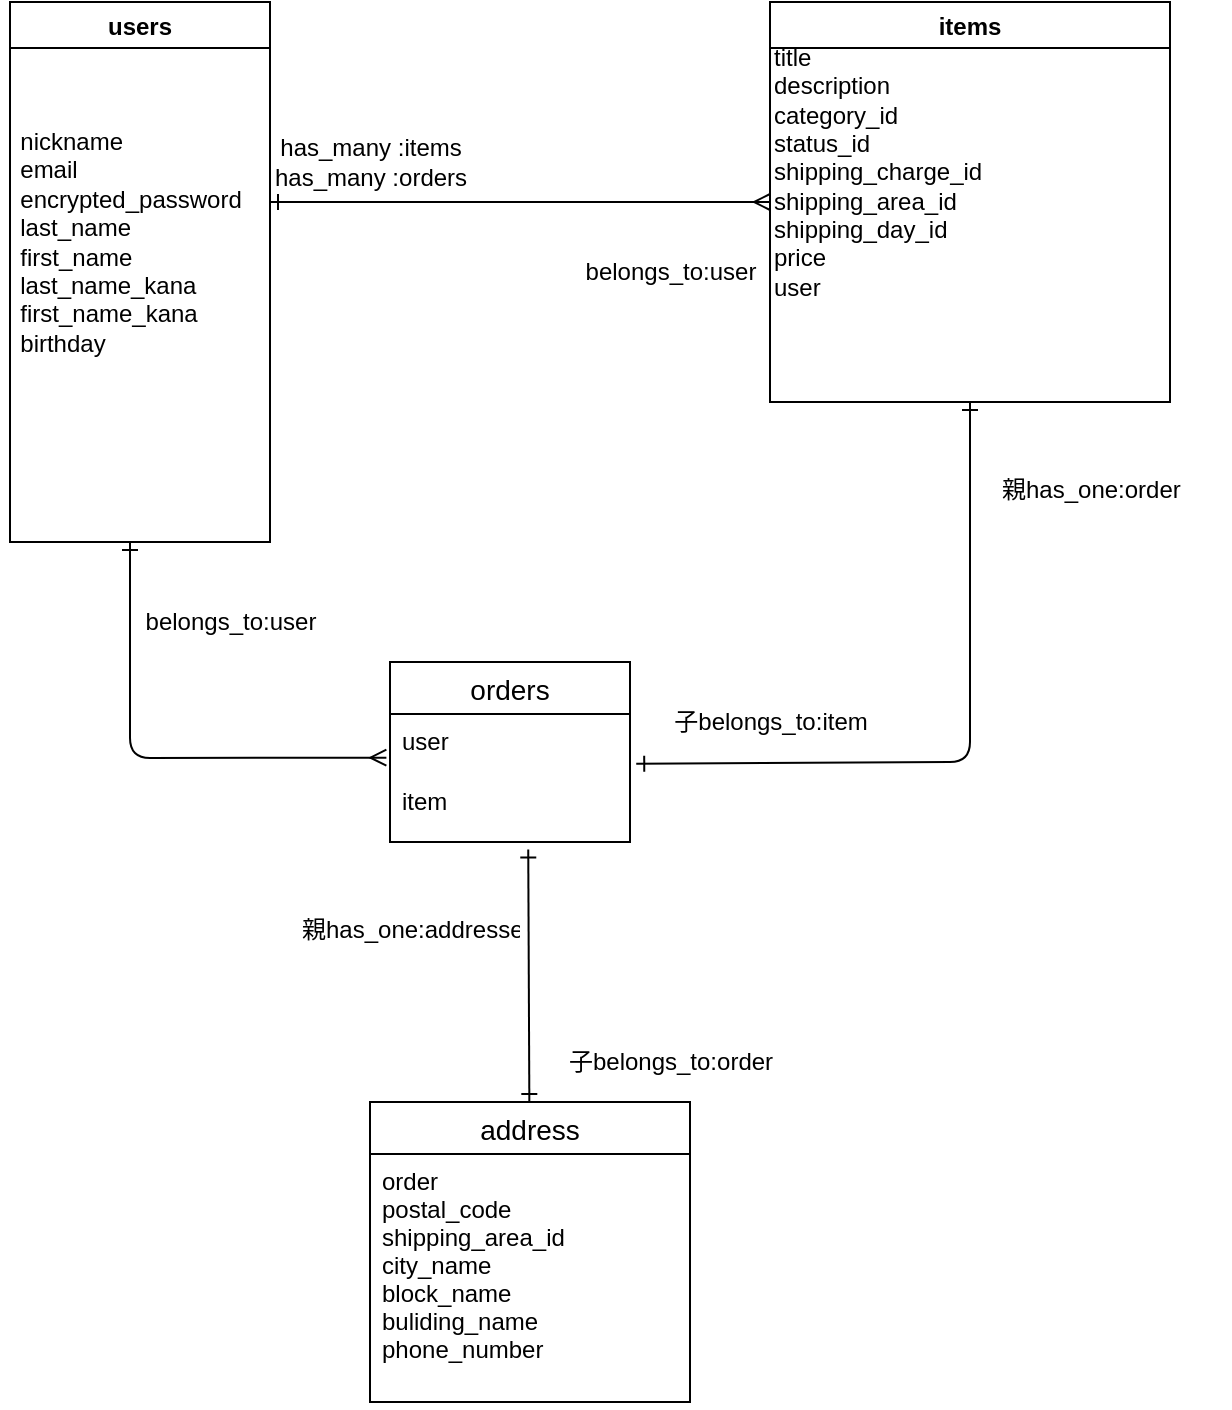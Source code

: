 <mxfile>
    <diagram id="1JlXUcEA9N3EgkqYeCAI" name="ページ1">
        <mxGraphModel dx="430" dy="331" grid="1" gridSize="10" guides="1" tooltips="1" connect="1" arrows="1" fold="1" page="1" pageScale="1" pageWidth="827" pageHeight="1169" math="0" shadow="0">
            <root>
                <mxCell id="0"/>
                <mxCell id="1" parent="0"/>
                <mxCell id="32" style="edgeStyle=none;html=1;entryX=0;entryY=0.5;entryDx=0;entryDy=0;endArrow=ERmany;endFill=0;startArrow=ERone;startFill=0;" edge="1" parent="1" target="13">
                    <mxGeometry relative="1" as="geometry">
                        <mxPoint x="150" y="440" as="sourcePoint"/>
                    </mxGeometry>
                </mxCell>
                <mxCell id="37" style="edgeStyle=none;html=1;entryX=-0.015;entryY=0.728;entryDx=0;entryDy=0;entryPerimeter=0;startArrow=ERone;startFill=0;endArrow=ERmany;endFill=0;" edge="1" parent="1" target="35">
                    <mxGeometry relative="1" as="geometry">
                        <mxPoint x="80" y="610" as="sourcePoint"/>
                        <Array as="points">
                            <mxPoint x="80" y="718"/>
                        </Array>
                    </mxGeometry>
                </mxCell>
                <mxCell id="11" value="users" style="swimlane;" parent="1" vertex="1">
                    <mxGeometry x="20" y="340" width="130" height="270" as="geometry"/>
                </mxCell>
                <mxCell id="12" value="&lt;div style=&quot;text-align: left&quot;&gt;&lt;span&gt;nickname&lt;/span&gt;&lt;/div&gt;&lt;div style=&quot;text-align: left&quot;&gt;&lt;span&gt;email&lt;/span&gt;&lt;/div&gt;&lt;div style=&quot;text-align: left&quot;&gt;&lt;span&gt;encrypted_password&lt;/span&gt;&lt;/div&gt;&lt;div style=&quot;text-align: left&quot;&gt;&lt;span&gt;last_name&lt;/span&gt;&lt;/div&gt;&lt;div style=&quot;text-align: left&quot;&gt;&lt;span&gt;first_name&lt;/span&gt;&lt;/div&gt;&lt;div style=&quot;text-align: left&quot;&gt;&lt;span&gt;last_name_kana&lt;/span&gt;&lt;/div&gt;&lt;div style=&quot;text-align: left&quot;&gt;&lt;span&gt;first_name_kana&lt;/span&gt;&lt;/div&gt;&lt;div style=&quot;text-align: left&quot;&gt;&lt;span&gt;birthday&lt;/span&gt;&lt;/div&gt;" style="text;html=1;align=center;verticalAlign=middle;resizable=0;points=[];autosize=1;strokeColor=none;fillColor=none;" parent="11" vertex="1">
                    <mxGeometry x="-5" y="60" width="130" height="120" as="geometry"/>
                </mxCell>
                <mxCell id="13" value="items" style="swimlane;" parent="1" vertex="1">
                    <mxGeometry x="400" y="340" width="200" height="200" as="geometry"/>
                </mxCell>
                <mxCell id="14" value="title&lt;br&gt;description&lt;br&gt;category_id&lt;br&gt;status_id&lt;br&gt;shipping_charge_id&lt;br&gt;shipping_area_id&lt;br&gt;shipping_day_id&lt;br&gt;price&lt;br&gt;user" style="text;html=1;align=left;verticalAlign=middle;resizable=0;points=[];autosize=1;strokeColor=none;fillColor=none;" parent="13" vertex="1">
                    <mxGeometry y="20" width="120" height="130" as="geometry"/>
                </mxCell>
                <mxCell id="33" value="orders" style="swimlane;fontStyle=0;childLayout=stackLayout;horizontal=1;startSize=26;horizontalStack=0;resizeParent=1;resizeParentMax=0;resizeLast=0;collapsible=1;marginBottom=0;align=center;fontSize=14;" vertex="1" parent="1">
                    <mxGeometry x="210" y="670" width="120" height="90" as="geometry"/>
                </mxCell>
                <mxCell id="35" value="user" style="text;strokeColor=none;fillColor=none;spacingLeft=4;spacingRight=4;overflow=hidden;rotatable=0;points=[[0,0.5],[1,0.5]];portConstraint=eastwest;fontSize=12;" vertex="1" parent="33">
                    <mxGeometry y="26" width="120" height="30" as="geometry"/>
                </mxCell>
                <mxCell id="36" value="item" style="text;strokeColor=none;fillColor=none;spacingLeft=4;spacingRight=4;overflow=hidden;rotatable=0;points=[[0,0.5],[1,0.5]];portConstraint=eastwest;fontSize=12;" vertex="1" parent="33">
                    <mxGeometry y="56" width="120" height="34" as="geometry"/>
                </mxCell>
                <mxCell id="39" style="edgeStyle=none;html=1;startArrow=ERone;startFill=0;endArrow=ERone;endFill=0;exitX=1.026;exitY=0.829;exitDx=0;exitDy=0;exitPerimeter=0;entryX=0.5;entryY=1;entryDx=0;entryDy=0;" edge="1" parent="1" source="35" target="13">
                    <mxGeometry relative="1" as="geometry">
                        <mxPoint x="520" y="610" as="targetPoint"/>
                        <mxPoint x="410" y="720" as="sourcePoint"/>
                        <Array as="points">
                            <mxPoint x="500" y="720"/>
                        </Array>
                    </mxGeometry>
                </mxCell>
                <mxCell id="41" value="親has_one:order&#10;" style="text;strokeColor=none;fillColor=none;spacingLeft=4;spacingRight=4;overflow=hidden;rotatable=0;points=[[0,0.5],[1,0.5]];portConstraint=eastwest;fontSize=12;" vertex="1" parent="1">
                    <mxGeometry x="510" y="570" width="120" height="30" as="geometry"/>
                </mxCell>
                <mxCell id="42" value="子belongs_to:item&lt;br&gt;" style="text;html=1;align=center;verticalAlign=middle;resizable=0;points=[];autosize=1;strokeColor=none;fillColor=none;" vertex="1" parent="1">
                    <mxGeometry x="345" y="690" width="110" height="20" as="geometry"/>
                </mxCell>
                <mxCell id="44" value="has_many :items&lt;br&gt;has_many :orders" style="text;html=1;align=center;verticalAlign=middle;resizable=0;points=[];autosize=1;strokeColor=none;fillColor=none;" vertex="1" parent="1">
                    <mxGeometry x="145" y="405" width="110" height="30" as="geometry"/>
                </mxCell>
                <mxCell id="45" value="belongs_to:user&lt;br&gt;" style="text;html=1;align=center;verticalAlign=middle;resizable=0;points=[];autosize=1;strokeColor=none;fillColor=none;" vertex="1" parent="1">
                    <mxGeometry x="80" y="640" width="100" height="20" as="geometry"/>
                </mxCell>
                <mxCell id="46" value="belongs_to:user&lt;br&gt;" style="text;html=1;align=center;verticalAlign=middle;resizable=0;points=[];autosize=1;strokeColor=none;fillColor=none;" vertex="1" parent="1">
                    <mxGeometry x="300" y="465" width="100" height="20" as="geometry"/>
                </mxCell>
                <mxCell id="58" style="edgeStyle=none;html=1;entryX=0.576;entryY=1.111;entryDx=0;entryDy=0;entryPerimeter=0;startArrow=ERone;startFill=0;endArrow=ERone;endFill=0;" edge="1" parent="1" source="54" target="36">
                    <mxGeometry relative="1" as="geometry"/>
                </mxCell>
                <mxCell id="54" value="address" style="swimlane;fontStyle=0;childLayout=stackLayout;horizontal=1;startSize=26;horizontalStack=0;resizeParent=1;resizeParentMax=0;resizeLast=0;collapsible=1;marginBottom=0;align=center;fontSize=14;" vertex="1" parent="1">
                    <mxGeometry x="200" y="890" width="160" height="150" as="geometry"/>
                </mxCell>
                <mxCell id="56" value="order&#10;postal_code&#10;shipping_area_id&#10;city_name&#10;block_name&#10;buliding_name&#10;phone_number" style="text;strokeColor=none;fillColor=none;spacingLeft=4;spacingRight=4;overflow=hidden;rotatable=0;points=[[0,0.5],[1,0.5]];portConstraint=eastwest;fontSize=12;" vertex="1" parent="54">
                    <mxGeometry y="26" width="160" height="124" as="geometry"/>
                </mxCell>
                <mxCell id="60" value="子belongs_to:order" style="text;html=1;align=center;verticalAlign=middle;resizable=0;points=[];autosize=1;strokeColor=none;fillColor=none;" vertex="1" parent="1">
                    <mxGeometry x="290" y="860" width="120" height="20" as="geometry"/>
                </mxCell>
                <mxCell id="61" value="親has_one:addresses&#10;" style="text;strokeColor=none;fillColor=none;spacingLeft=4;spacingRight=4;overflow=hidden;rotatable=0;points=[[0,0.5],[1,0.5]];portConstraint=eastwest;fontSize=12;" vertex="1" parent="1">
                    <mxGeometry x="160" y="790" width="120" height="30" as="geometry"/>
                </mxCell>
            </root>
        </mxGraphModel>
    </diagram>
</mxfile>